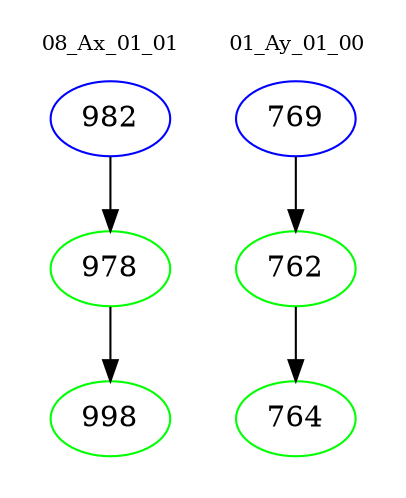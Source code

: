 digraph{
subgraph cluster_0 {
color = white
label = "08_Ax_01_01";
fontsize=10;
T0_982 [label="982", color="blue"]
T0_982 -> T0_978 [color="black"]
T0_978 [label="978", color="green"]
T0_978 -> T0_998 [color="black"]
T0_998 [label="998", color="green"]
}
subgraph cluster_1 {
color = white
label = "01_Ay_01_00";
fontsize=10;
T1_769 [label="769", color="blue"]
T1_769 -> T1_762 [color="black"]
T1_762 [label="762", color="green"]
T1_762 -> T1_764 [color="black"]
T1_764 [label="764", color="green"]
}
}

